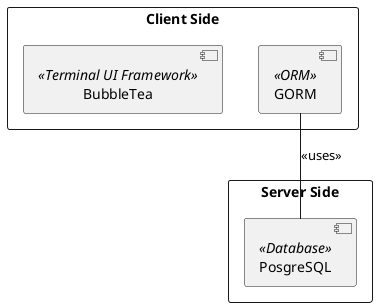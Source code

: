 @startuml
skinparam componentStyle uml2

rectangle "Server Side" {
    component PosgreSQL <<Database>> as pg
}
rectangle "Client Side" {
    
    component "GORM" <<ORM>> as orm{
    }
    component "BubbleTea" <<Terminal UI Framework>> as tui{
    }
}

[orm] -- [pg] : <<uses>>
@enduml
